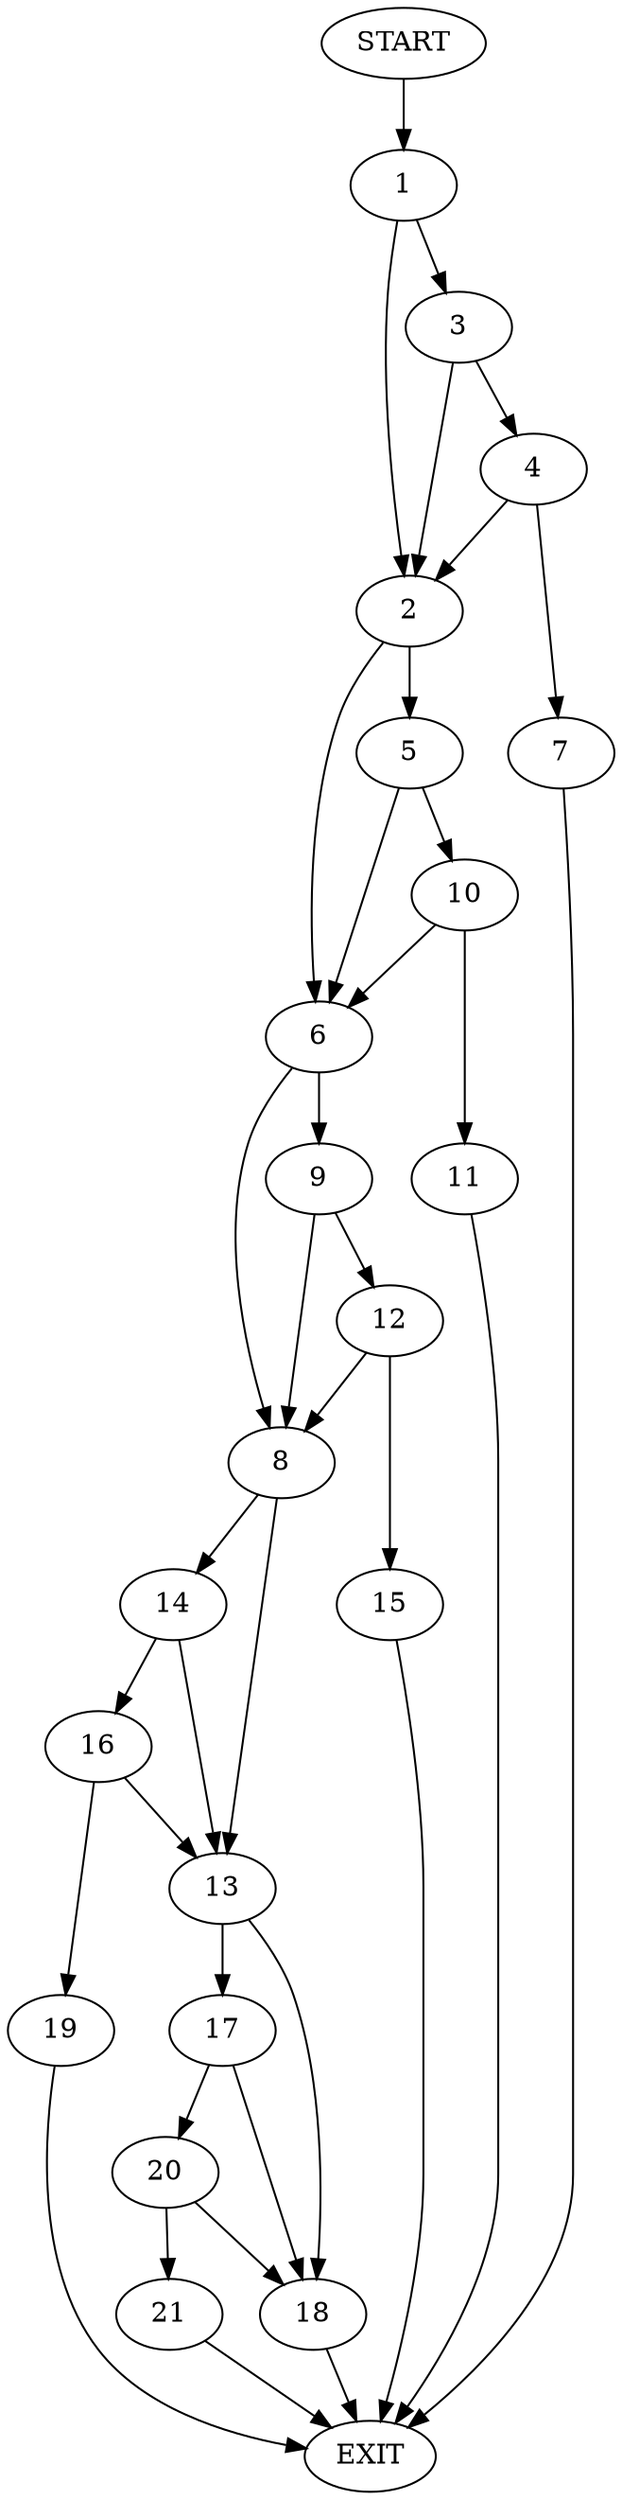 digraph {
0 [label="START"]
22 [label="EXIT"]
0 -> 1
1 -> 2
1 -> 3
3 -> 4
3 -> 2
2 -> 5
2 -> 6
4 -> 2
4 -> 7
7 -> 22
6 -> 8
6 -> 9
5 -> 10
5 -> 6
10 -> 11
10 -> 6
11 -> 22
9 -> 8
9 -> 12
8 -> 13
8 -> 14
12 -> 15
12 -> 8
15 -> 22
14 -> 13
14 -> 16
13 -> 17
13 -> 18
16 -> 19
16 -> 13
19 -> 22
17 -> 18
17 -> 20
18 -> 22
20 -> 18
20 -> 21
21 -> 22
}
